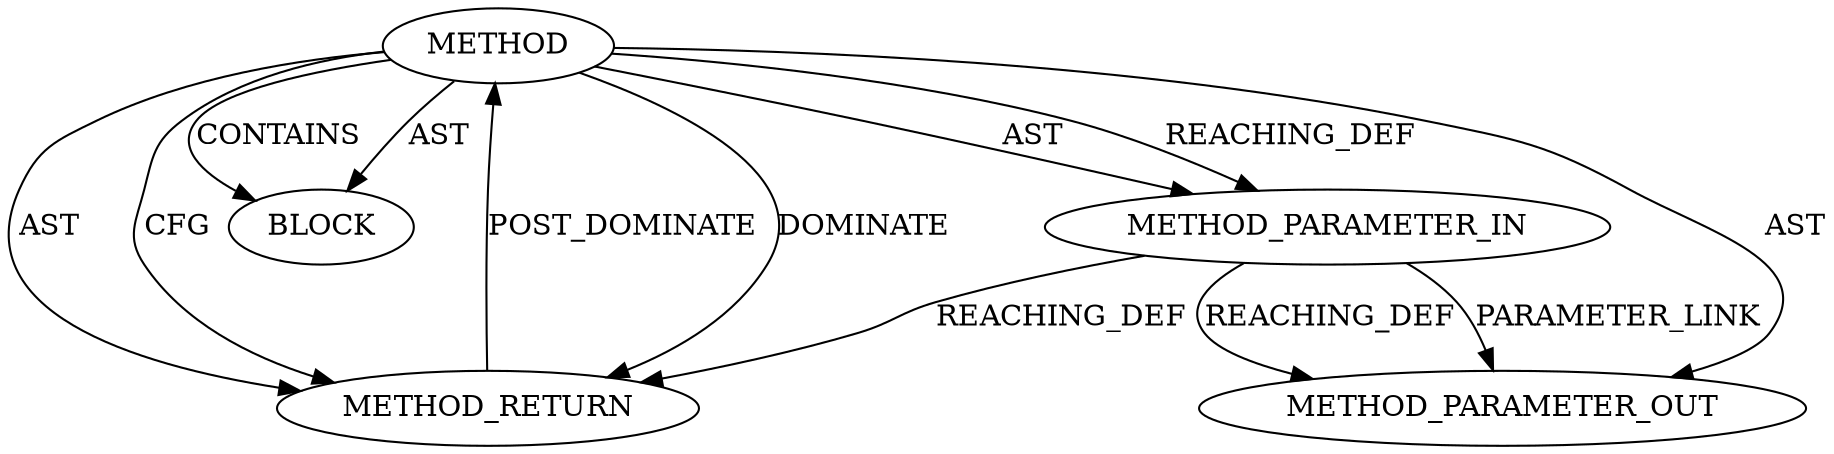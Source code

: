 digraph {
  20426 [label=BLOCK ORDER=1 ARGUMENT_INDEX=1 CODE="<empty>" TYPE_FULL_NAME="ANY"]
  20427 [label=METHOD_RETURN ORDER=2 CODE="RET" TYPE_FULL_NAME="ANY" EVALUATION_STRATEGY="BY_VALUE"]
  22176 [label=METHOD_PARAMETER_OUT ORDER=1 CODE="p1" IS_VARIADIC=false TYPE_FULL_NAME="ANY" EVALUATION_STRATEGY="BY_VALUE" INDEX=1 NAME="p1"]
  20424 [label=METHOD AST_PARENT_TYPE="NAMESPACE_BLOCK" AST_PARENT_FULL_NAME="<global>" ORDER=0 CODE="<empty>" FULL_NAME="sk_psock_get" IS_EXTERNAL=true FILENAME="<empty>" SIGNATURE="" NAME="sk_psock_get"]
  20425 [label=METHOD_PARAMETER_IN ORDER=1 CODE="p1" IS_VARIADIC=false TYPE_FULL_NAME="ANY" EVALUATION_STRATEGY="BY_VALUE" INDEX=1 NAME="p1"]
  20424 -> 20427 [label=DOMINATE ]
  20425 -> 22176 [label=REACHING_DEF VARIABLE="p1"]
  20424 -> 22176 [label=AST ]
  20424 -> 20426 [label=CONTAINS ]
  20425 -> 20427 [label=REACHING_DEF VARIABLE="p1"]
  20424 -> 20425 [label=AST ]
  20424 -> 20427 [label=AST ]
  20424 -> 20427 [label=CFG ]
  20424 -> 20425 [label=REACHING_DEF VARIABLE=""]
  20425 -> 22176 [label=PARAMETER_LINK ]
  20427 -> 20424 [label=POST_DOMINATE ]
  20424 -> 20426 [label=AST ]
}
